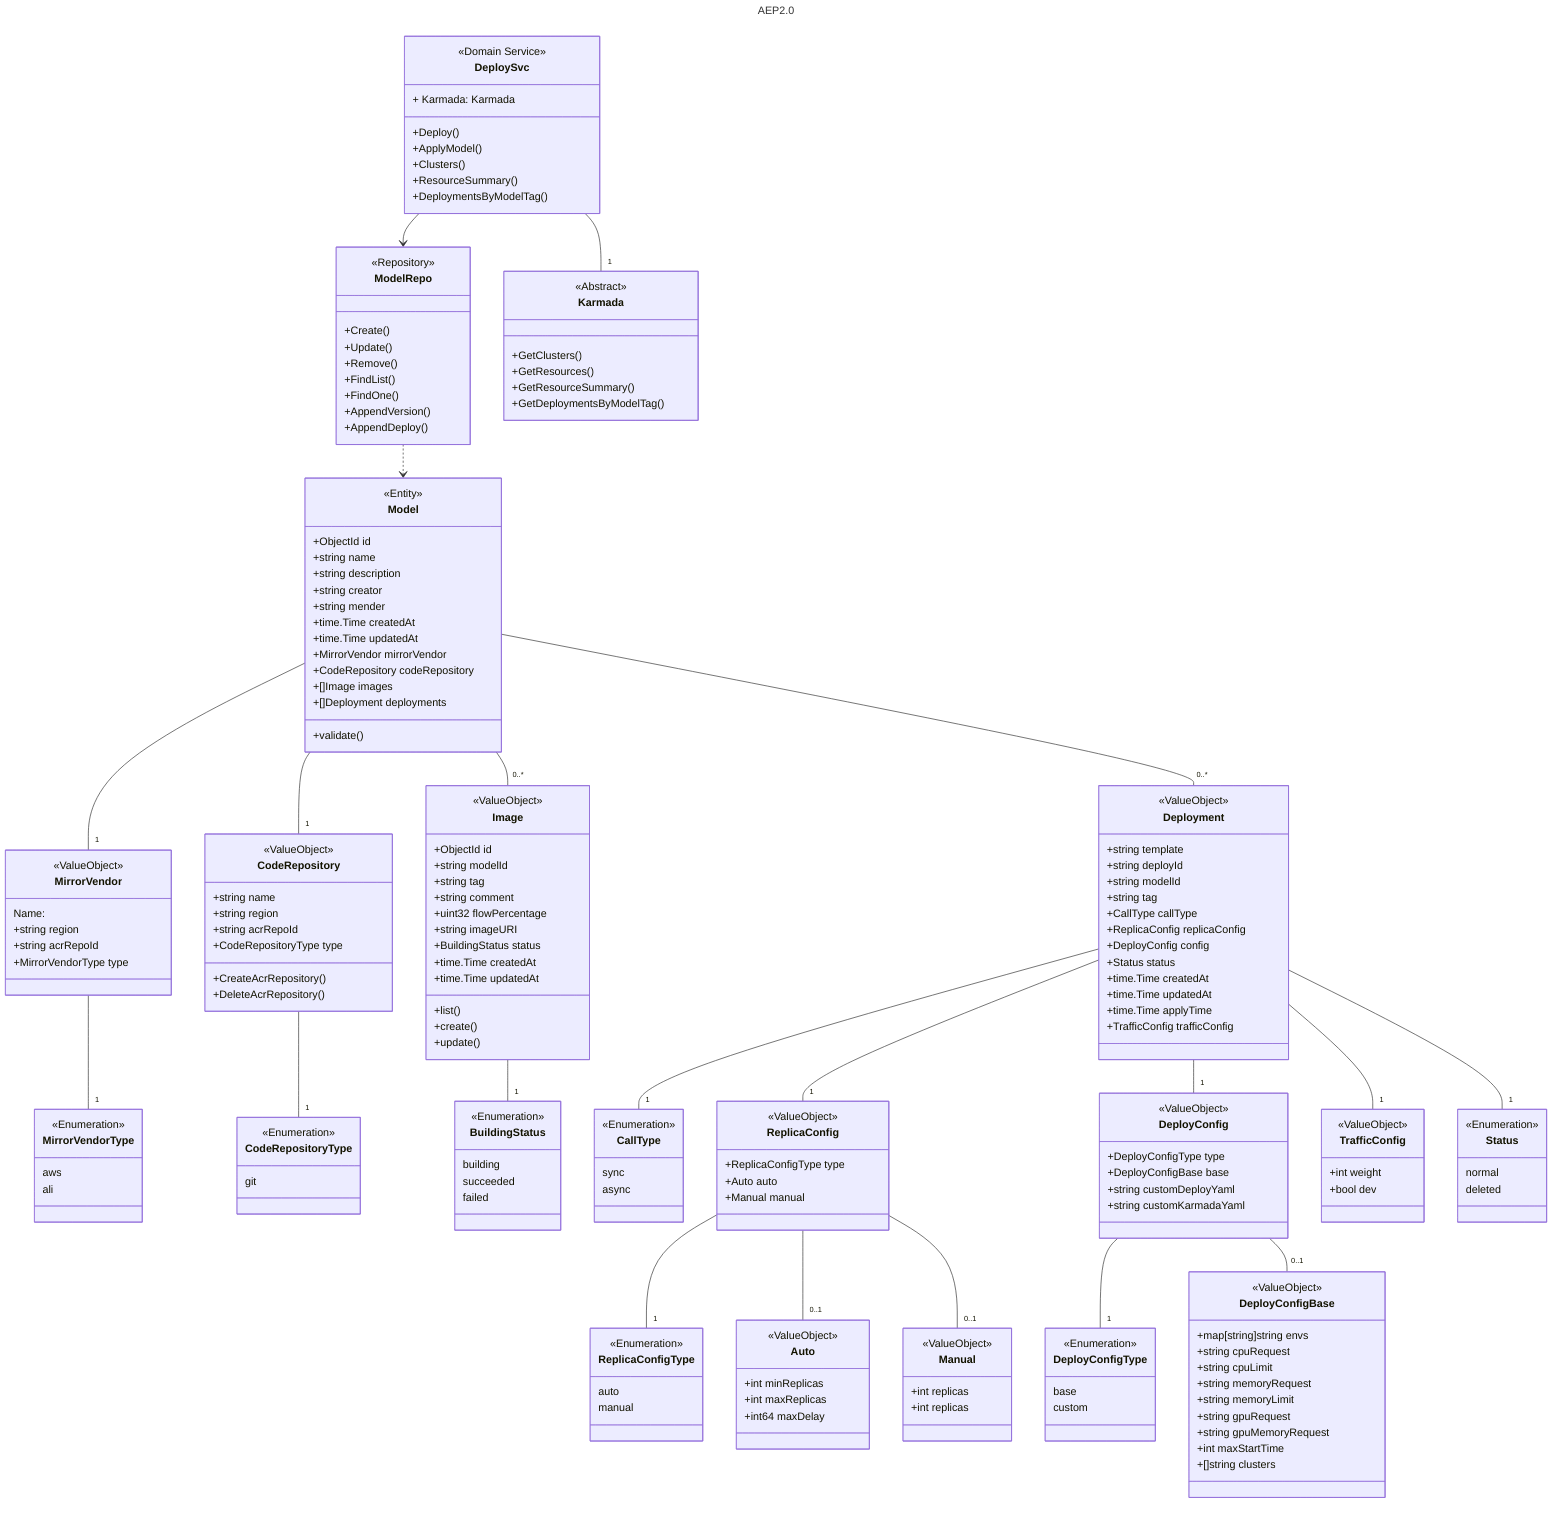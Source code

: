 ---
title: AEP2.0 
---
classDiagram
        ModelRepo ..> Model
        DeploySvc --> ModelRepo
        DeploySvc -- "1" Karmada
        Model -- "1" MirrorVendor
        Model -- "1" CodeRepository
        Model -- "0..*" Image
        Model -- "0..*" Deployment
        MirrorVendor -- "1" MirrorVendorType
        CodeRepository -- "1"  CodeRepositoryType
        Image -- "1" BuildingStatus
        Deployment -- "1" CallType
        Deployment -- "1" ReplicaConfig
        Deployment -- "1" DeployConfig
        Deployment -- "1" TrafficConfig
        Deployment -- "1" Status
        ReplicaConfig -- "1" ReplicaConfigType
        ReplicaConfig -- "0..1" Auto
        ReplicaConfig -- "0..1" Manual
        DeployConfig -- "1" DeployConfigType
        DeployConfig -- "0..1" DeployConfigBase

        

        class Model {
            <<Entity>>
           +ObjectId id
           +string name
           +string description
           +string creator
           +string mender
           +time.Time createdAt
           +time.Time updatedAt
           +MirrorVendor mirrorVendor
           +CodeRepository codeRepository
           +[]Image images
           +[]Deployment deployments
           +validate()
        }

        class Image {
           <<ValueObject>>
           +ObjectId id
           +string modelId
           +string tag
           +string comment
           +uint32 flowPercentage
           +string imageURI
           +BuildingStatus status
           +time.Time createdAt
           +time.Time updatedAt
           +list()
           +create()
           +update()
        }   

        class CodeRepository {
            <<ValueObject>>
           +string name
           +string region
           +string acrRepoId
           +CodeRepositoryType type
           +CreateAcrRepository()
           +DeleteAcrRepository()
        }

        class Deployment {
            <<ValueObject>>
           +string template
           +string deployId
           +string modelId
           +string tag
           +CallType callType
           +ReplicaConfig replicaConfig
           +DeployConfig config
           +Status status
           +time.Time createdAt
           +time.Time updatedAt
           +time.Time applyTime
           +TrafficConfig trafficConfig
        }
        
        class MirrorVendorType{
            <<Enumeration>>
            aws
            ali
        }

        class CodeRepositoryType{
            <<Enumeration>>
            git
        }

        class BuildingStatus{
            <<Enumeration>>
            building
            succeeded
            failed
        }

        class CallType{
            <<Enumeration>>
            sync
            async
        }

        class ReplicaConfig{
            <<ValueObject>>
            +ReplicaConfigType type
            +Auto auto
            +Manual manual
        }

        class ReplicaConfigType{
            <<Enumeration>>
            auto
            manual
        }

        class Auto{
            <<ValueObject>>
            +int minReplicas
            +int maxReplicas
            +int64 maxDelay
        }

        class Manual{
            <<ValueObject>>
            +int replicas
        }

        class DeployConfig{
            <<ValueObject>>
           +DeployConfigType type
           +DeployConfigBase base
           +string customDeployYaml
           +string customKarmadaYaml
        }

        class DeployConfigType{
            <<Enumeration>>
           base
           custom
        }

        class DeployConfigBase{
            <<ValueObject>>
            +map[string]string envs
            +string cpuRequest
            +string cpuLimit
            +string memoryRequest
            +string memoryLimit
            +string gpuRequest
            +string gpuMemoryRequest
            +int maxStartTime
            +[]string clusters
        }

        class TrafficConfig{
            <<ValueObject>>
           +int weight
           +bool dev
        }

        class Status{
            <<Enumeration>>
            normal
            deleted
        }

        class MirrorVendor{
            <<ValueObject>>
            Name:<string>
            +string region
            +string acrRepoId
            +MirrorVendorType type
        }

        class ModelRepo{
            <<Repository>>
            +Create()
            +Update()
            +Remove()
            +FindList()
            +FindOne()
            +AppendVersion()
            +AppendDeploy()
        }

        class DeploySvc{
            <<Domain Service>>

            + Karmada: Karmada
            +Deploy()
            +ApplyModel()
            +Clusters() 
            +ResourceSummary()
            +DeploymentsByModelTag()
        }

        class Karmada{
            <<Abstract>>
            +GetClusters()
            +GetResources()
            +GetResourceSummary()
            +GetDeploymentsByModelTag()
        }

        class Manual{
            <<ValueObject>>
            +int replicas
        }